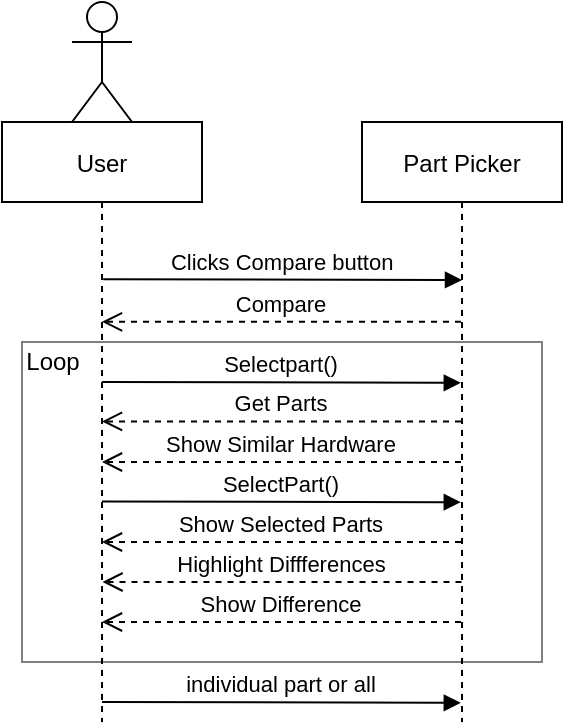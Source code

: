 <mxfile version="20.3.0" type="device"><diagram id="kgpKYQtTHZ0yAKxKKP6v" name="Page-1"><mxGraphModel dx="367" dy="407" grid="1" gridSize="10" guides="1" tooltips="1" connect="1" arrows="1" fold="1" page="1" pageScale="1" pageWidth="850" pageHeight="1100" math="0" shadow="0"><root><mxCell id="0"/><mxCell id="1" parent="0"/><mxCell id="ON52ML9lcDS6lMHhFOyS-5" value="" style="rounded=0;whiteSpace=wrap;html=1;opacity=50;" parent="1" vertex="1"><mxGeometry x="130" y="190" width="260" height="160" as="geometry"/></mxCell><mxCell id="3nuBFxr9cyL0pnOWT2aG-1" value="User" style="shape=umlLifeline;perimeter=lifelinePerimeter;container=1;collapsible=0;recursiveResize=0;rounded=0;shadow=0;strokeWidth=1;" parent="1" vertex="1"><mxGeometry x="120" y="80" width="100" height="300" as="geometry"/></mxCell><mxCell id="ON52ML9lcDS6lMHhFOyS-11" value="Highlight Diffferences" style="verticalAlign=bottom;endArrow=open;dashed=1;endSize=8;shadow=0;strokeWidth=1;entryX=0.5;entryY=0.333;entryDx=0;entryDy=0;entryPerimeter=0;" parent="3nuBFxr9cyL0pnOWT2aG-1" edge="1"><mxGeometry relative="1" as="geometry"><mxPoint x="50.25" y="230" as="targetPoint"/><mxPoint x="229.75" y="230" as="sourcePoint"/></mxGeometry></mxCell><mxCell id="3nuBFxr9cyL0pnOWT2aG-5" value="Part Picker" style="shape=umlLifeline;perimeter=lifelinePerimeter;container=1;collapsible=0;recursiveResize=0;rounded=0;shadow=0;strokeWidth=1;" parent="1" vertex="1"><mxGeometry x="300" y="80" width="100" height="300" as="geometry"/></mxCell><mxCell id="ON52ML9lcDS6lMHhFOyS-3" value="Show Similar Hardware" style="verticalAlign=bottom;endArrow=open;dashed=1;endSize=8;shadow=0;strokeWidth=1;entryX=0.5;entryY=0.333;entryDx=0;entryDy=0;entryPerimeter=0;" parent="3nuBFxr9cyL0pnOWT2aG-5" edge="1"><mxGeometry relative="1" as="geometry"><mxPoint x="-130.0" y="170.0" as="targetPoint"/><mxPoint x="49.5" y="170.0" as="sourcePoint"/></mxGeometry></mxCell><mxCell id="ON52ML9lcDS6lMHhFOyS-10" value="individual part or all" style="verticalAlign=bottom;endArrow=block;shadow=0;strokeWidth=1;exitX=0.506;exitY=0.262;exitDx=0;exitDy=0;exitPerimeter=0;" parent="3nuBFxr9cyL0pnOWT2aG-5" edge="1"><mxGeometry relative="1" as="geometry"><mxPoint x="-130.0" y="290" as="sourcePoint"/><mxPoint x="49.4" y="290.4" as="targetPoint"/></mxGeometry></mxCell><mxCell id="3nuBFxr9cyL0pnOWT2aG-7" value="Compare" style="verticalAlign=bottom;endArrow=open;dashed=1;endSize=8;shadow=0;strokeWidth=1;entryX=0.5;entryY=0.333;entryDx=0;entryDy=0;entryPerimeter=0;" parent="1" source="3nuBFxr9cyL0pnOWT2aG-5" target="3nuBFxr9cyL0pnOWT2aG-1" edge="1"><mxGeometry relative="1" as="geometry"><mxPoint x="175.0" y="180.0" as="targetPoint"/><mxPoint x="345" y="180.0" as="sourcePoint"/></mxGeometry></mxCell><mxCell id="3nuBFxr9cyL0pnOWT2aG-8" value="Clicks Compare button" style="verticalAlign=bottom;endArrow=block;shadow=0;strokeWidth=1;exitX=0.506;exitY=0.262;exitDx=0;exitDy=0;exitPerimeter=0;" parent="1" source="3nuBFxr9cyL0pnOWT2aG-1" edge="1"><mxGeometry relative="1" as="geometry"><mxPoint x="175.0" y="160.0" as="sourcePoint"/><mxPoint x="350" y="159" as="targetPoint"/></mxGeometry></mxCell><mxCell id="ON52ML9lcDS6lMHhFOyS-1" value="" style="shape=umlActor;verticalLabelPosition=bottom;verticalAlign=top;html=1;outlineConnect=0;" parent="1" vertex="1"><mxGeometry x="155" y="20" width="30" height="60" as="geometry"/></mxCell><mxCell id="ON52ML9lcDS6lMHhFOyS-2" value="Selectpart()" style="verticalAlign=bottom;endArrow=block;shadow=0;strokeWidth=1;exitX=0.506;exitY=0.262;exitDx=0;exitDy=0;exitPerimeter=0;" parent="1" edge="1"><mxGeometry relative="1" as="geometry"><mxPoint x="170.0" y="210.0" as="sourcePoint"/><mxPoint x="349.4" y="210.4" as="targetPoint"/></mxGeometry></mxCell><mxCell id="ON52ML9lcDS6lMHhFOyS-4" value="Get Parts" style="verticalAlign=bottom;endArrow=open;dashed=1;endSize=8;shadow=0;strokeWidth=1;entryX=0.5;entryY=0.333;entryDx=0;entryDy=0;entryPerimeter=0;" parent="1" edge="1"><mxGeometry relative="1" as="geometry"><mxPoint x="170.0" y="229.69" as="targetPoint"/><mxPoint x="349.5" y="229.69" as="sourcePoint"/></mxGeometry></mxCell><mxCell id="ON52ML9lcDS6lMHhFOyS-7" value="Loop" style="text;html=1;align=center;verticalAlign=middle;resizable=0;points=[];autosize=1;strokeColor=none;fillColor=none;" parent="1" vertex="1"><mxGeometry x="120" y="185" width="50" height="30" as="geometry"/></mxCell><mxCell id="ON52ML9lcDS6lMHhFOyS-13" value="Show Difference" style="verticalAlign=bottom;endArrow=open;dashed=1;endSize=8;shadow=0;strokeWidth=1;entryX=0.5;entryY=0.333;entryDx=0;entryDy=0;entryPerimeter=0;" parent="1" edge="1"><mxGeometry relative="1" as="geometry"><mxPoint x="170.0" y="330" as="targetPoint"/><mxPoint x="349.5" y="330" as="sourcePoint"/></mxGeometry></mxCell><mxCell id="ON52ML9lcDS6lMHhFOyS-9" value="Show Selected Parts" style="verticalAlign=bottom;endArrow=open;dashed=1;endSize=8;shadow=0;strokeWidth=1;entryX=0.5;entryY=0.333;entryDx=0;entryDy=0;entryPerimeter=0;" parent="1" edge="1"><mxGeometry relative="1" as="geometry"><mxPoint x="170.0" y="290" as="targetPoint"/><mxPoint x="349.5" y="290" as="sourcePoint"/></mxGeometry></mxCell><mxCell id="ON52ML9lcDS6lMHhFOyS-14" value="SelectPart()" style="verticalAlign=bottom;endArrow=block;shadow=0;strokeWidth=1;exitX=0.506;exitY=0.262;exitDx=0;exitDy=0;exitPerimeter=0;" parent="1" edge="1"><mxGeometry relative="1" as="geometry"><mxPoint x="170.0" y="269.69" as="sourcePoint"/><mxPoint x="349.4" y="270.09" as="targetPoint"/></mxGeometry></mxCell></root></mxGraphModel></diagram></mxfile>